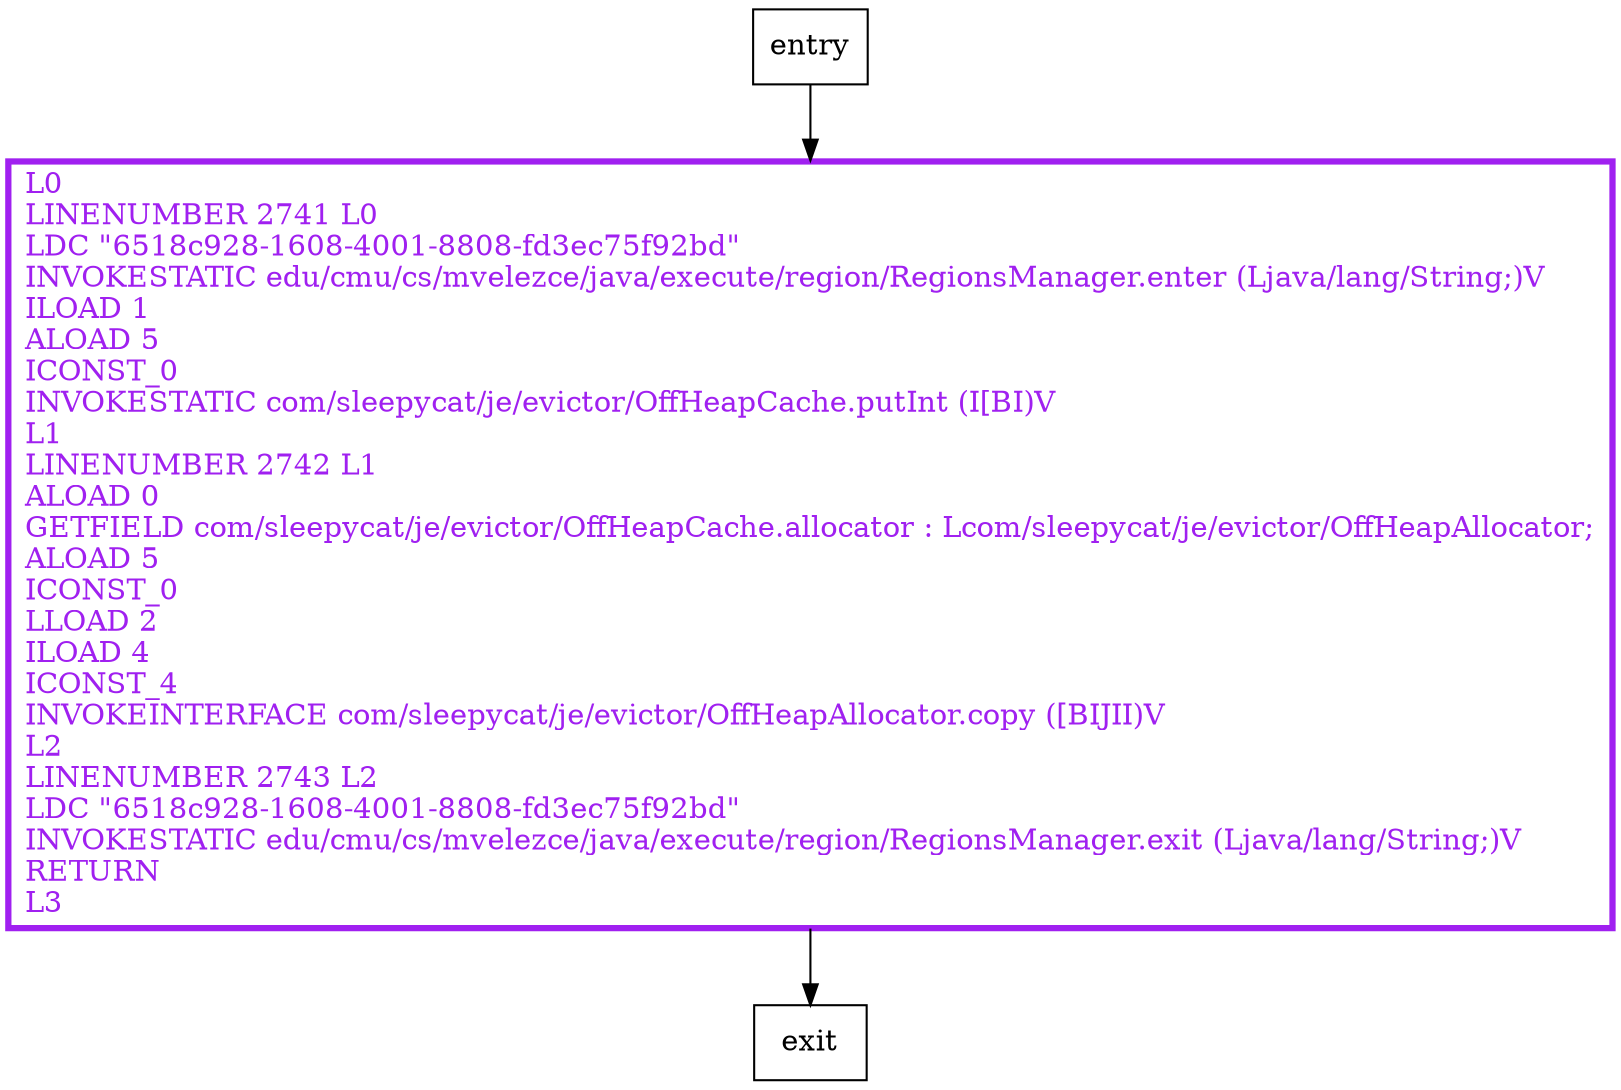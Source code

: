 digraph putInt {
node [shape=record];
184615951 [label="L0\lLINENUMBER 2741 L0\lLDC \"6518c928-1608-4001-8808-fd3ec75f92bd\"\lINVOKESTATIC edu/cmu/cs/mvelezce/java/execute/region/RegionsManager.enter (Ljava/lang/String;)V\lILOAD 1\lALOAD 5\lICONST_0\lINVOKESTATIC com/sleepycat/je/evictor/OffHeapCache.putInt (I[BI)V\lL1\lLINENUMBER 2742 L1\lALOAD 0\lGETFIELD com/sleepycat/je/evictor/OffHeapCache.allocator : Lcom/sleepycat/je/evictor/OffHeapAllocator;\lALOAD 5\lICONST_0\lLLOAD 2\lILOAD 4\lICONST_4\lINVOKEINTERFACE com/sleepycat/je/evictor/OffHeapAllocator.copy ([BIJII)V\lL2\lLINENUMBER 2743 L2\lLDC \"6518c928-1608-4001-8808-fd3ec75f92bd\"\lINVOKESTATIC edu/cmu/cs/mvelezce/java/execute/region/RegionsManager.exit (Ljava/lang/String;)V\lRETURN\lL3\l"];
entry;
exit;
entry -> 184615951
184615951 -> exit
184615951[fontcolor="purple", penwidth=3, color="purple"];
}
